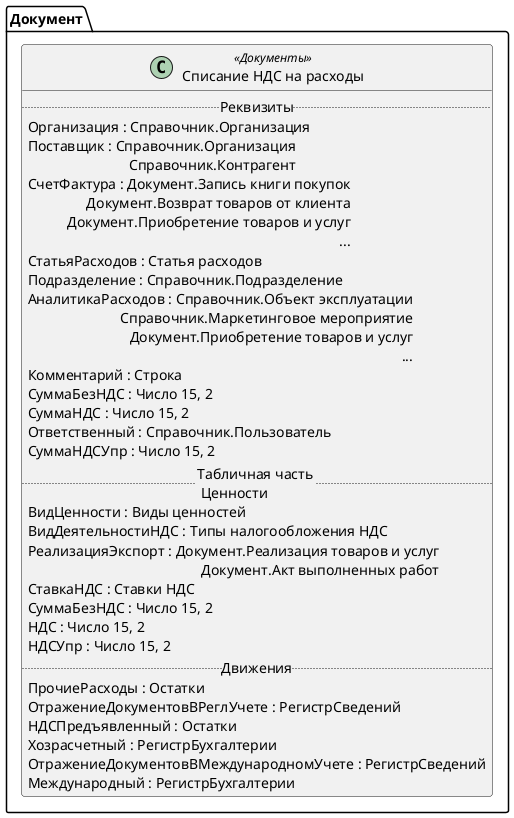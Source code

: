 ﻿@startuml СписаниеНДСНаРасходы
'!include templates.wsd
'..\include templates.wsd
class Документ.СписаниеНДСНаРасходы as "Списание НДС на расходы" <<Документы>>
{
..Реквизиты..
Организация : Справочник.Организация
Поставщик : Справочник.Организация\rСправочник.Контрагент
СчетФактура : Документ.Запись книги покупок\rДокумент.Возврат товаров от клиента\rДокумент.Приобретение товаров и услуг\r...
СтатьяРасходов : Статья расходов
Подразделение : Справочник.Подразделение
АналитикаРасходов : Справочник.Объект эксплуатации\rСправочник.Маркетинговое мероприятие\rДокумент.Приобретение товаров и услуг\r...
Комментарий : Строка
СуммаБезНДС : Число 15, 2
СуммаНДС : Число 15, 2
Ответственный : Справочник.Пользователь
СуммаНДСУпр : Число 15, 2
..Табличная часть \n Ценности..
ВидЦенности : Виды ценностей
ВидДеятельностиНДС : Типы налогообложения НДС
РеализацияЭкспорт : Документ.Реализация товаров и услуг\rДокумент.Акт выполненных работ
СтавкаНДС : Ставки НДС
СуммаБезНДС : Число 15, 2
НДС : Число 15, 2
НДСУпр : Число 15, 2
..Движения..
ПрочиеРасходы : Остатки
ОтражениеДокументовВРеглУчете : РегистрСведений
НДСПредъявленный : Остатки
Хозрасчетный : РегистрБухгалтерии
ОтражениеДокументовВМеждународномУчете : РегистрСведений
Международный : РегистрБухгалтерии
}
@enduml
